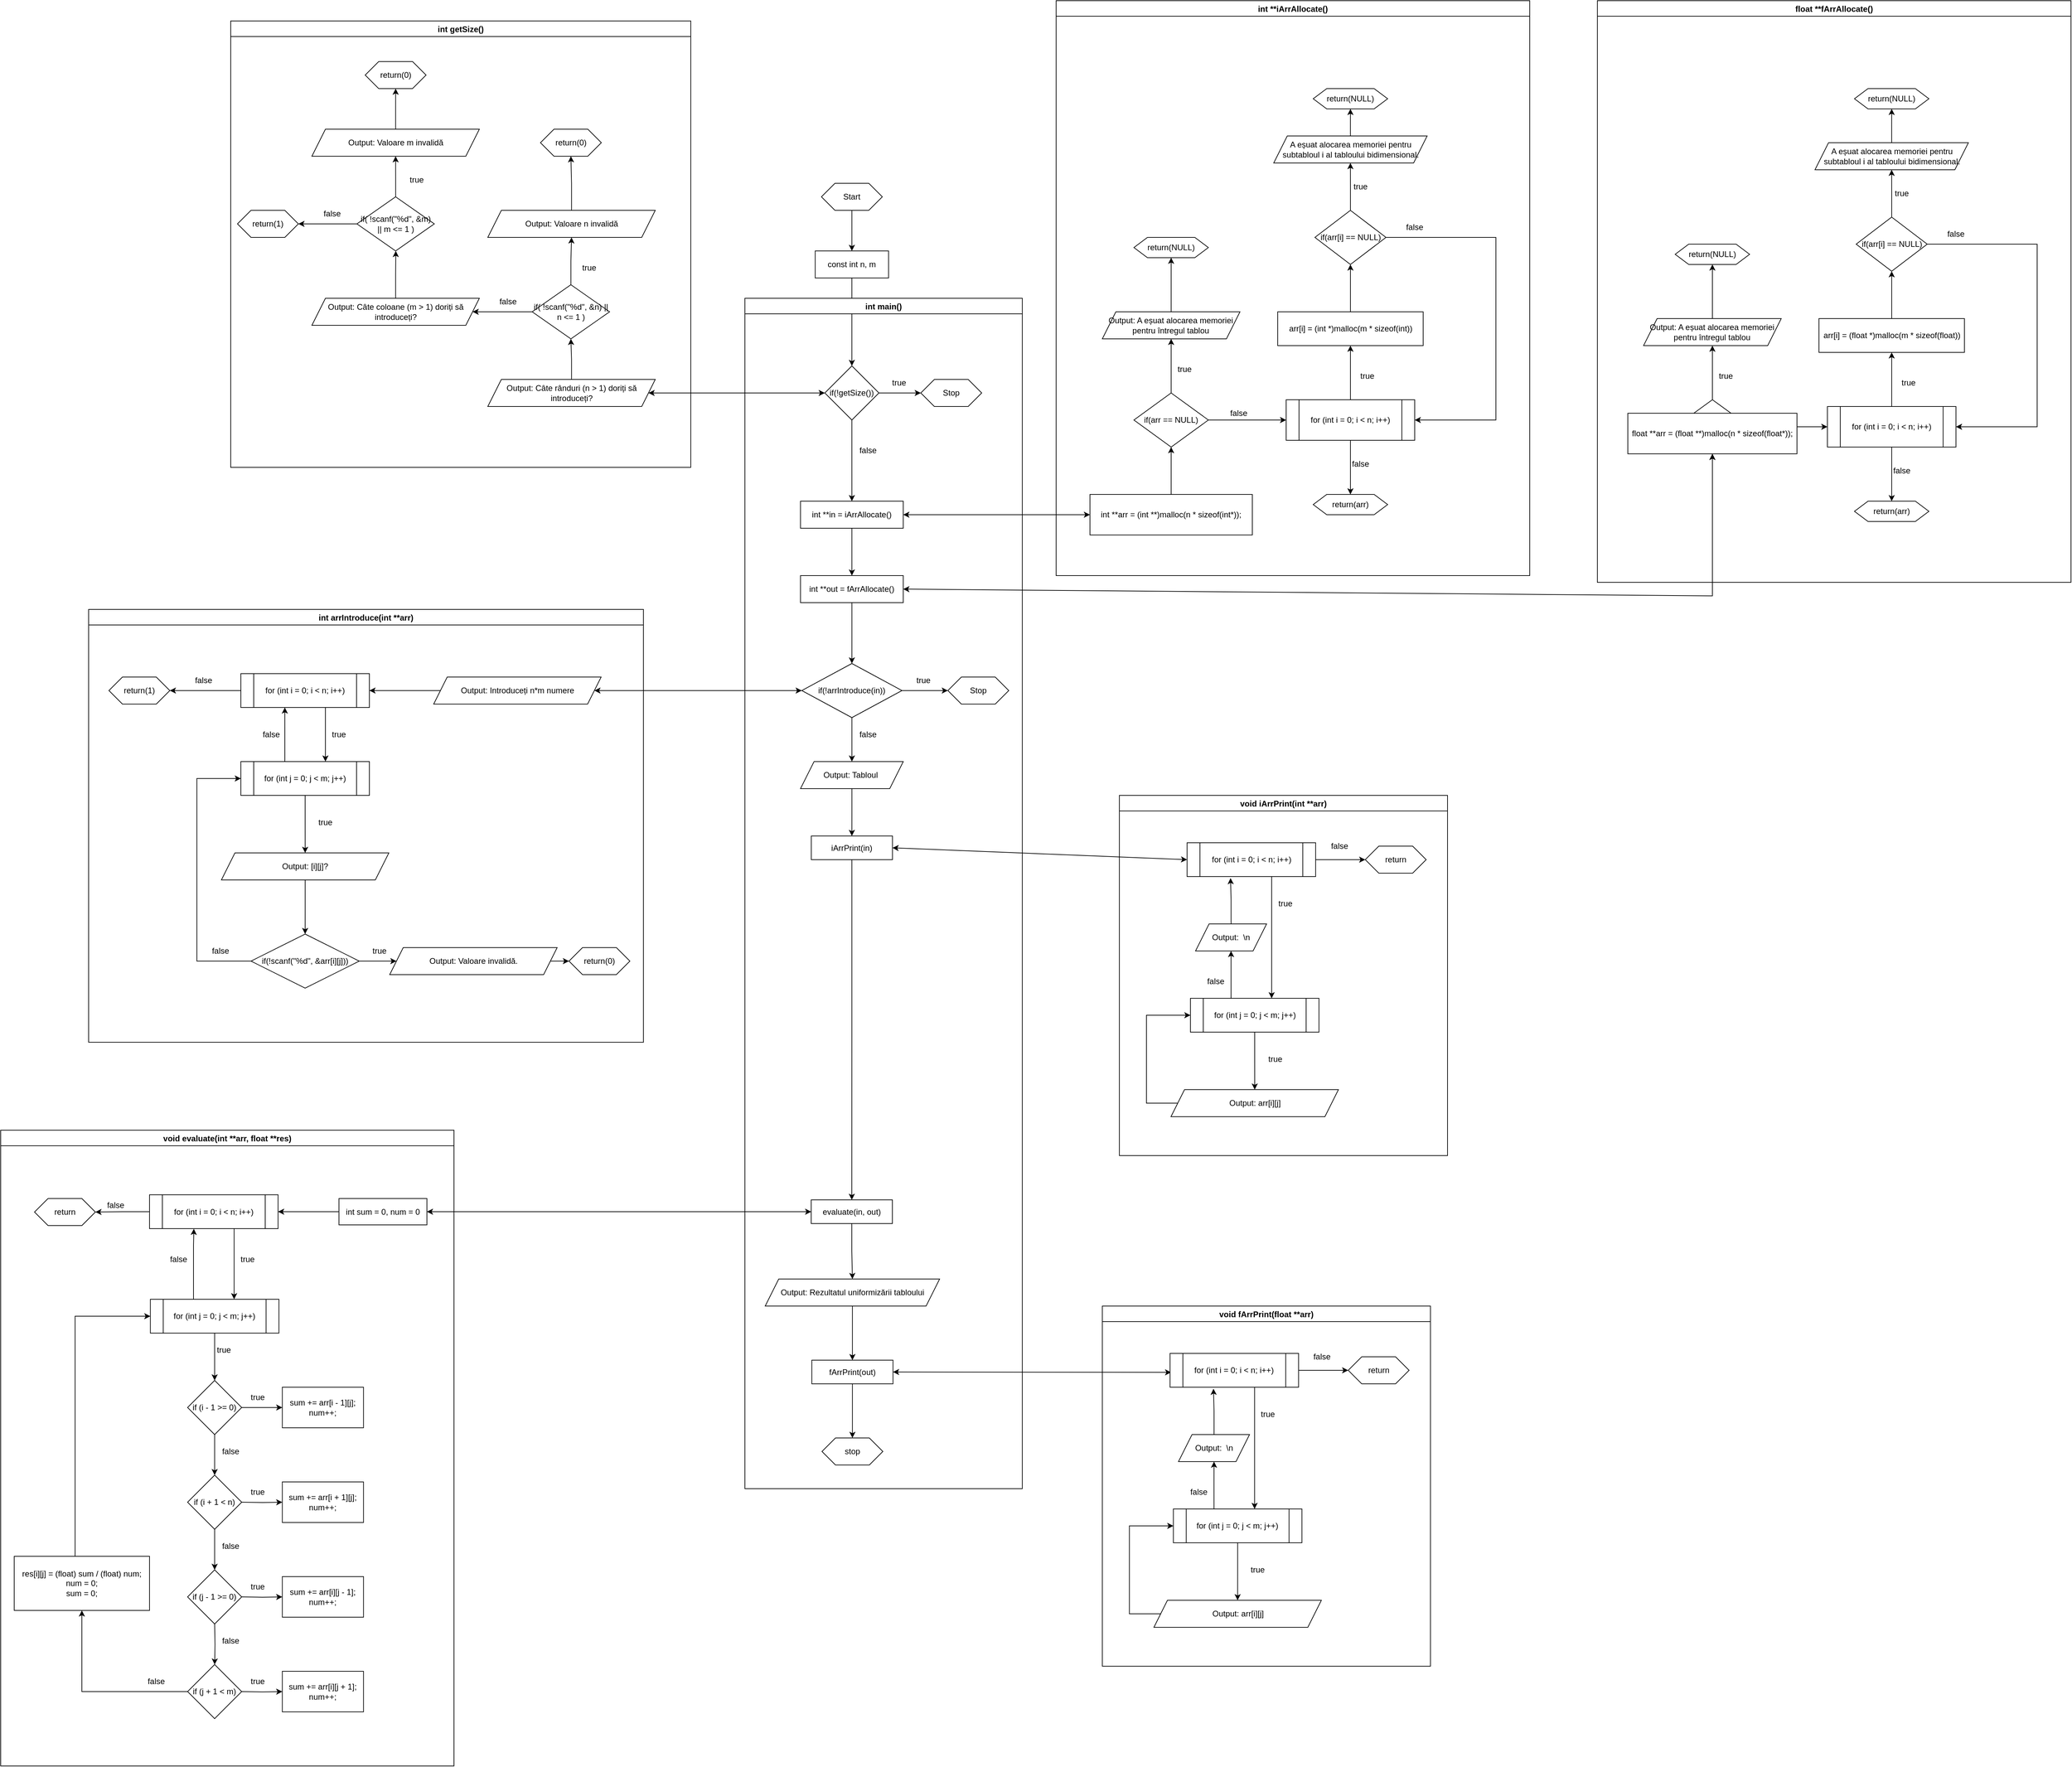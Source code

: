 <mxfile version="15.5.9" type="device"><diagram id="UfA2PHTUKuE4fGk9ZaxY" name="Page-1"><mxGraphModel dx="4576" dy="2696" grid="1" gridSize="10" guides="1" tooltips="1" connect="1" arrows="1" fold="1" page="1" pageScale="1" pageWidth="850" pageHeight="1100" math="0" shadow="0"><root><mxCell id="0"/><mxCell id="1" parent="0"/><mxCell id="URrQHjjd3saD9w-GfW6y-238" style="edgeStyle=orthogonalEdgeStyle;rounded=0;orthogonalLoop=1;jettySize=auto;html=1;entryX=0.5;entryY=0;entryDx=0;entryDy=0;" edge="1" parent="1" source="URrQHjjd3saD9w-GfW6y-162" target="URrQHjjd3saD9w-GfW6y-237"><mxGeometry relative="1" as="geometry"/></mxCell><mxCell id="URrQHjjd3saD9w-GfW6y-162" value="Start" style="shape=hexagon;perimeter=hexagonPerimeter2;whiteSpace=wrap;html=1;fixedSize=1;hachureGap=4;pointerEvents=0;" vertex="1" parent="1"><mxGeometry x="63.12" y="1150" width="90" height="40" as="geometry"/></mxCell><mxCell id="URrQHjjd3saD9w-GfW6y-242" value="" style="edgeStyle=orthogonalEdgeStyle;rounded=0;orthogonalLoop=1;jettySize=auto;html=1;" edge="1" parent="1" source="URrQHjjd3saD9w-GfW6y-237" target="URrQHjjd3saD9w-GfW6y-241"><mxGeometry relative="1" as="geometry"/></mxCell><mxCell id="URrQHjjd3saD9w-GfW6y-237" value="const int n, m" style="rounded=0;whiteSpace=wrap;html=1;" vertex="1" parent="1"><mxGeometry x="53.9" y="1250" width="108.44" height="40" as="geometry"/></mxCell><mxCell id="URrQHjjd3saD9w-GfW6y-244" value="" style="edgeStyle=orthogonalEdgeStyle;rounded=0;orthogonalLoop=1;jettySize=auto;html=1;" edge="1" parent="1" source="URrQHjjd3saD9w-GfW6y-241" target="URrQHjjd3saD9w-GfW6y-243"><mxGeometry relative="1" as="geometry"/></mxCell><mxCell id="URrQHjjd3saD9w-GfW6y-271" value="" style="edgeStyle=orthogonalEdgeStyle;rounded=0;orthogonalLoop=1;jettySize=auto;html=1;" edge="1" parent="1" source="URrQHjjd3saD9w-GfW6y-241"><mxGeometry relative="1" as="geometry"><mxPoint x="108.12" y="1620" as="targetPoint"/></mxGeometry></mxCell><mxCell id="URrQHjjd3saD9w-GfW6y-241" value="if(!getSize())" style="rhombus;whiteSpace=wrap;html=1;rounded=0;" vertex="1" parent="1"><mxGeometry x="68.12" y="1420" width="80" height="80" as="geometry"/></mxCell><mxCell id="URrQHjjd3saD9w-GfW6y-243" value="Stop" style="shape=hexagon;perimeter=hexagonPerimeter2;whiteSpace=wrap;html=1;fixedSize=1;hachureGap=4;pointerEvents=0;" vertex="1" parent="1"><mxGeometry x="210" y="1440" width="90" height="40" as="geometry"/></mxCell><mxCell id="URrQHjjd3saD9w-GfW6y-245" value="true" style="text;html=1;strokeColor=none;fillColor=none;align=center;verticalAlign=middle;whiteSpace=wrap;rounded=0;" vertex="1" parent="1"><mxGeometry x="148.12" y="1430" width="60" height="30" as="geometry"/></mxCell><mxCell id="URrQHjjd3saD9w-GfW6y-246" value="" style="endArrow=classic;startArrow=classic;html=1;rounded=0;entryX=0;entryY=0.5;entryDx=0;entryDy=0;exitX=1;exitY=0.5;exitDx=0;exitDy=0;" edge="1" parent="1" source="URrQHjjd3saD9w-GfW6y-247" target="URrQHjjd3saD9w-GfW6y-241"><mxGeometry width="50" height="50" relative="1" as="geometry"><mxPoint x="-80" y="1460" as="sourcePoint"/><mxPoint x="20" y="1470" as="targetPoint"/></mxGeometry></mxCell><mxCell id="URrQHjjd3saD9w-GfW6y-249" value="" style="edgeStyle=orthogonalEdgeStyle;rounded=0;orthogonalLoop=1;jettySize=auto;html=1;" edge="1" parent="1" source="URrQHjjd3saD9w-GfW6y-247" target="URrQHjjd3saD9w-GfW6y-248"><mxGeometry relative="1" as="geometry"/></mxCell><mxCell id="URrQHjjd3saD9w-GfW6y-247" value="Output:&amp;nbsp;Câte rânduri (n &amp;gt; 1) doriți să introduceți?" style="shape=parallelogram;perimeter=parallelogramPerimeter;whiteSpace=wrap;html=1;fixedSize=1;" vertex="1" parent="1"><mxGeometry x="-430" y="1440" width="247.5" height="40" as="geometry"/></mxCell><mxCell id="URrQHjjd3saD9w-GfW6y-251" value="" style="edgeStyle=orthogonalEdgeStyle;rounded=0;orthogonalLoop=1;jettySize=auto;html=1;" edge="1" parent="1" source="URrQHjjd3saD9w-GfW6y-248" target="URrQHjjd3saD9w-GfW6y-250"><mxGeometry relative="1" as="geometry"/></mxCell><mxCell id="URrQHjjd3saD9w-GfW6y-256" value="" style="edgeStyle=orthogonalEdgeStyle;rounded=0;orthogonalLoop=1;jettySize=auto;html=1;" edge="1" parent="1" source="URrQHjjd3saD9w-GfW6y-248" target="URrQHjjd3saD9w-GfW6y-255"><mxGeometry relative="1" as="geometry"/></mxCell><mxCell id="URrQHjjd3saD9w-GfW6y-248" value="&lt;span style=&quot;font-size: 12px&quot;&gt;if( !scanf(&quot;%d&quot;, &amp;amp;n) || n &amp;lt;= 1 )&lt;/span&gt;" style="rhombus;whiteSpace=wrap;html=1;" vertex="1" parent="1"><mxGeometry x="-364.37" y="1300" width="114.37" height="80" as="geometry"/></mxCell><mxCell id="URrQHjjd3saD9w-GfW6y-253" value="" style="edgeStyle=orthogonalEdgeStyle;rounded=0;orthogonalLoop=1;jettySize=auto;html=1;" edge="1" parent="1" source="URrQHjjd3saD9w-GfW6y-250" target="URrQHjjd3saD9w-GfW6y-252"><mxGeometry relative="1" as="geometry"/></mxCell><mxCell id="URrQHjjd3saD9w-GfW6y-250" value="Output:&amp;nbsp;Valoare n invalidă" style="shape=parallelogram;perimeter=parallelogramPerimeter;whiteSpace=wrap;html=1;fixedSize=1;" vertex="1" parent="1"><mxGeometry x="-430" y="1190" width="247.5" height="40" as="geometry"/></mxCell><mxCell id="URrQHjjd3saD9w-GfW6y-252" value="return(0)" style="shape=hexagon;perimeter=hexagonPerimeter2;whiteSpace=wrap;html=1;fixedSize=1;hachureGap=4;pointerEvents=0;" vertex="1" parent="1"><mxGeometry x="-352.19" y="1070" width="90" height="40" as="geometry"/></mxCell><mxCell id="URrQHjjd3saD9w-GfW6y-254" value="true" style="text;html=1;strokeColor=none;fillColor=none;align=center;verticalAlign=middle;whiteSpace=wrap;rounded=0;" vertex="1" parent="1"><mxGeometry x="-310" y="1260" width="60" height="30" as="geometry"/></mxCell><mxCell id="URrQHjjd3saD9w-GfW6y-259" value="" style="edgeStyle=orthogonalEdgeStyle;rounded=0;orthogonalLoop=1;jettySize=auto;html=1;" edge="1" parent="1" source="URrQHjjd3saD9w-GfW6y-255"><mxGeometry relative="1" as="geometry"><mxPoint x="-566" y="1250" as="targetPoint"/></mxGeometry></mxCell><mxCell id="URrQHjjd3saD9w-GfW6y-255" value="Output:&amp;nbsp;Câte coloane (m &amp;gt; 1) doriți să introduceți?" style="shape=parallelogram;perimeter=parallelogramPerimeter;whiteSpace=wrap;html=1;fixedSize=1;" vertex="1" parent="1"><mxGeometry x="-690" y="1320" width="247.5" height="40" as="geometry"/></mxCell><mxCell id="URrQHjjd3saD9w-GfW6y-257" value="false" style="text;html=1;strokeColor=none;fillColor=none;align=center;verticalAlign=middle;whiteSpace=wrap;rounded=0;" vertex="1" parent="1"><mxGeometry x="-430" y="1310" width="60" height="30" as="geometry"/></mxCell><mxCell id="URrQHjjd3saD9w-GfW6y-261" value="" style="edgeStyle=orthogonalEdgeStyle;rounded=0;orthogonalLoop=1;jettySize=auto;html=1;" edge="1" parent="1" source="URrQHjjd3saD9w-GfW6y-258" target="URrQHjjd3saD9w-GfW6y-260"><mxGeometry relative="1" as="geometry"/></mxCell><mxCell id="URrQHjjd3saD9w-GfW6y-258" value="Output:&amp;nbsp;Valoare m invalidă" style="shape=parallelogram;perimeter=parallelogramPerimeter;whiteSpace=wrap;html=1;fixedSize=1;" vertex="1" parent="1"><mxGeometry x="-690" y="1070" width="247.5" height="40" as="geometry"/></mxCell><mxCell id="URrQHjjd3saD9w-GfW6y-260" value="return(0)" style="shape=hexagon;perimeter=hexagonPerimeter2;whiteSpace=wrap;html=1;fixedSize=1;hachureGap=4;pointerEvents=0;" vertex="1" parent="1"><mxGeometry x="-611.25" y="970" width="90" height="40" as="geometry"/></mxCell><mxCell id="URrQHjjd3saD9w-GfW6y-264" value="" style="edgeStyle=orthogonalEdgeStyle;rounded=0;orthogonalLoop=1;jettySize=auto;html=1;" edge="1" parent="1" source="URrQHjjd3saD9w-GfW6y-263" target="URrQHjjd3saD9w-GfW6y-258"><mxGeometry relative="1" as="geometry"/></mxCell><mxCell id="URrQHjjd3saD9w-GfW6y-267" value="" style="edgeStyle=orthogonalEdgeStyle;rounded=0;orthogonalLoop=1;jettySize=auto;html=1;" edge="1" parent="1" source="URrQHjjd3saD9w-GfW6y-263" target="URrQHjjd3saD9w-GfW6y-266"><mxGeometry relative="1" as="geometry"/></mxCell><mxCell id="URrQHjjd3saD9w-GfW6y-263" value="&lt;span style=&quot;font-size: 12px&quot;&gt;if( !scanf(&quot;%d&quot;, &amp;amp;m) || m &amp;lt;= 1 )&lt;/span&gt;" style="rhombus;whiteSpace=wrap;html=1;" vertex="1" parent="1"><mxGeometry x="-623.43" y="1170" width="114.37" height="80" as="geometry"/></mxCell><mxCell id="URrQHjjd3saD9w-GfW6y-265" value="true" style="text;html=1;strokeColor=none;fillColor=none;align=center;verticalAlign=middle;whiteSpace=wrap;rounded=0;" vertex="1" parent="1"><mxGeometry x="-565" y="1130" width="60" height="30" as="geometry"/></mxCell><mxCell id="URrQHjjd3saD9w-GfW6y-266" value="return(1)" style="shape=hexagon;perimeter=hexagonPerimeter2;whiteSpace=wrap;html=1;fixedSize=1;hachureGap=4;pointerEvents=0;" vertex="1" parent="1"><mxGeometry x="-800" y="1190" width="90" height="40" as="geometry"/></mxCell><mxCell id="URrQHjjd3saD9w-GfW6y-268" value="false" style="text;html=1;strokeColor=none;fillColor=none;align=center;verticalAlign=middle;whiteSpace=wrap;rounded=0;" vertex="1" parent="1"><mxGeometry x="-690" y="1180" width="60" height="30" as="geometry"/></mxCell><mxCell id="URrQHjjd3saD9w-GfW6y-269" value="int getSize()" style="swimlane;" vertex="1" parent="1"><mxGeometry x="-810" y="910" width="680" height="660" as="geometry"/></mxCell><mxCell id="URrQHjjd3saD9w-GfW6y-307" style="edgeStyle=orthogonalEdgeStyle;rounded=0;orthogonalLoop=1;jettySize=auto;html=1;" edge="1" parent="1" source="URrQHjjd3saD9w-GfW6y-272" target="URrQHjjd3saD9w-GfW6y-306"><mxGeometry relative="1" as="geometry"/></mxCell><mxCell id="URrQHjjd3saD9w-GfW6y-272" value="&lt;span style=&quot;font-size: 12px&quot;&gt;int **in = iArrAllocate()&lt;/span&gt;" style="rounded=0;whiteSpace=wrap;html=1;" vertex="1" parent="1"><mxGeometry x="32.18" y="1620" width="151.88" height="40" as="geometry"/></mxCell><mxCell id="URrQHjjd3saD9w-GfW6y-273" value="" style="endArrow=classic;startArrow=classic;html=1;rounded=0;exitX=1;exitY=0.5;exitDx=0;exitDy=0;" edge="1" parent="1" source="URrQHjjd3saD9w-GfW6y-272"><mxGeometry width="50" height="50" relative="1" as="geometry"><mxPoint x="320" y="1660" as="sourcePoint"/><mxPoint x="460" y="1640" as="targetPoint"/></mxGeometry></mxCell><mxCell id="URrQHjjd3saD9w-GfW6y-276" value="" style="edgeStyle=orthogonalEdgeStyle;rounded=0;orthogonalLoop=1;jettySize=auto;html=1;" edge="1" parent="1" source="URrQHjjd3saD9w-GfW6y-274" target="URrQHjjd3saD9w-GfW6y-275"><mxGeometry relative="1" as="geometry"/></mxCell><mxCell id="URrQHjjd3saD9w-GfW6y-274" value="&lt;span style=&quot;font-size: 12px&quot;&gt;int **arr = (int **)malloc(n * sizeof(int*));&lt;/span&gt;" style="rounded=0;whiteSpace=wrap;html=1;" vertex="1" parent="1"><mxGeometry x="460" y="1610" width="240" height="60" as="geometry"/></mxCell><mxCell id="URrQHjjd3saD9w-GfW6y-278" value="" style="edgeStyle=orthogonalEdgeStyle;rounded=0;orthogonalLoop=1;jettySize=auto;html=1;" edge="1" parent="1" source="URrQHjjd3saD9w-GfW6y-275" target="URrQHjjd3saD9w-GfW6y-277"><mxGeometry relative="1" as="geometry"/></mxCell><mxCell id="URrQHjjd3saD9w-GfW6y-284" value="" style="edgeStyle=orthogonalEdgeStyle;rounded=0;orthogonalLoop=1;jettySize=auto;html=1;" edge="1" parent="1" source="URrQHjjd3saD9w-GfW6y-275" target="URrQHjjd3saD9w-GfW6y-283"><mxGeometry relative="1" as="geometry"/></mxCell><mxCell id="URrQHjjd3saD9w-GfW6y-275" value="if(arr == NULL)" style="rhombus;whiteSpace=wrap;html=1;rounded=0;" vertex="1" parent="1"><mxGeometry x="525" y="1460" width="110" height="80" as="geometry"/></mxCell><mxCell id="URrQHjjd3saD9w-GfW6y-281" value="" style="edgeStyle=orthogonalEdgeStyle;rounded=0;orthogonalLoop=1;jettySize=auto;html=1;" edge="1" parent="1" source="URrQHjjd3saD9w-GfW6y-277" target="URrQHjjd3saD9w-GfW6y-280"><mxGeometry relative="1" as="geometry"/></mxCell><mxCell id="URrQHjjd3saD9w-GfW6y-277" value="Output: A eșuat alocarea memoriei pentru întregul tablou" style="shape=parallelogram;perimeter=parallelogramPerimeter;whiteSpace=wrap;html=1;fixedSize=1;" vertex="1" parent="1"><mxGeometry x="478.28" y="1340" width="203.44" height="40" as="geometry"/></mxCell><mxCell id="URrQHjjd3saD9w-GfW6y-280" value="return(NULL)" style="shape=hexagon;perimeter=hexagonPerimeter2;whiteSpace=wrap;html=1;fixedSize=1;" vertex="1" parent="1"><mxGeometry x="525" y="1230" width="110" height="30" as="geometry"/></mxCell><mxCell id="URrQHjjd3saD9w-GfW6y-282" value="true" style="text;html=1;strokeColor=none;fillColor=none;align=center;verticalAlign=middle;whiteSpace=wrap;rounded=0;" vertex="1" parent="1"><mxGeometry x="570" y="1410" width="60" height="30" as="geometry"/></mxCell><mxCell id="URrQHjjd3saD9w-GfW6y-286" value="" style="edgeStyle=orthogonalEdgeStyle;rounded=0;orthogonalLoop=1;jettySize=auto;html=1;" edge="1" parent="1" source="URrQHjjd3saD9w-GfW6y-283" target="URrQHjjd3saD9w-GfW6y-285"><mxGeometry relative="1" as="geometry"/></mxCell><mxCell id="URrQHjjd3saD9w-GfW6y-297" value="" style="edgeStyle=orthogonalEdgeStyle;rounded=0;orthogonalLoop=1;jettySize=auto;html=1;" edge="1" parent="1" source="URrQHjjd3saD9w-GfW6y-283"><mxGeometry relative="1" as="geometry"><mxPoint x="845" y="1610" as="targetPoint"/></mxGeometry></mxCell><mxCell id="URrQHjjd3saD9w-GfW6y-283" value="&lt;span style=&quot;font-size: 12px&quot;&gt;for (int i = 0; i &amp;lt; n; i++)&lt;/span&gt;" style="shape=process;whiteSpace=wrap;html=1;backgroundOutline=1;" vertex="1" parent="1"><mxGeometry x="750" y="1470" width="190" height="60" as="geometry"/></mxCell><mxCell id="URrQHjjd3saD9w-GfW6y-289" value="" style="edgeStyle=orthogonalEdgeStyle;rounded=0;orthogonalLoop=1;jettySize=auto;html=1;" edge="1" parent="1" source="URrQHjjd3saD9w-GfW6y-285" target="URrQHjjd3saD9w-GfW6y-288"><mxGeometry relative="1" as="geometry"/></mxCell><mxCell id="URrQHjjd3saD9w-GfW6y-285" value="&lt;span style=&quot;font-size: 12px&quot;&gt;arr[i] = (int *)malloc(m * sizeof(int))&lt;/span&gt;" style="whiteSpace=wrap;html=1;" vertex="1" parent="1"><mxGeometry x="737.5" y="1340" width="215" height="50" as="geometry"/></mxCell><mxCell id="URrQHjjd3saD9w-GfW6y-287" value="true" style="text;html=1;strokeColor=none;fillColor=none;align=center;verticalAlign=middle;whiteSpace=wrap;rounded=0;" vertex="1" parent="1"><mxGeometry x="840" y="1420" width="60" height="30" as="geometry"/></mxCell><mxCell id="URrQHjjd3saD9w-GfW6y-291" value="" style="edgeStyle=orthogonalEdgeStyle;rounded=0;orthogonalLoop=1;jettySize=auto;html=1;" edge="1" parent="1" source="URrQHjjd3saD9w-GfW6y-288" target="URrQHjjd3saD9w-GfW6y-290"><mxGeometry relative="1" as="geometry"/></mxCell><mxCell id="URrQHjjd3saD9w-GfW6y-294" style="edgeStyle=orthogonalEdgeStyle;rounded=0;orthogonalLoop=1;jettySize=auto;html=1;entryX=1;entryY=0.5;entryDx=0;entryDy=0;" edge="1" parent="1" source="URrQHjjd3saD9w-GfW6y-288" target="URrQHjjd3saD9w-GfW6y-283"><mxGeometry relative="1" as="geometry"><mxPoint x="970" y="1500" as="targetPoint"/><Array as="points"><mxPoint x="1060" y="1230"/><mxPoint x="1060" y="1500"/></Array></mxGeometry></mxCell><mxCell id="URrQHjjd3saD9w-GfW6y-288" value="&lt;span style=&quot;font-size: 12px&quot;&gt;if(arr[i] == NULL)&lt;/span&gt;" style="rhombus;whiteSpace=wrap;html=1;" vertex="1" parent="1"><mxGeometry x="792.5" y="1190" width="105" height="80" as="geometry"/></mxCell><mxCell id="URrQHjjd3saD9w-GfW6y-335" value="" style="edgeStyle=orthogonalEdgeStyle;rounded=0;orthogonalLoop=1;jettySize=auto;html=1;" edge="1" parent="1" source="URrQHjjd3saD9w-GfW6y-290" target="URrQHjjd3saD9w-GfW6y-334"><mxGeometry relative="1" as="geometry"/></mxCell><mxCell id="URrQHjjd3saD9w-GfW6y-290" value="A eșuat alocarea memoriei pentru subtabloul i al tabloului bidimensional." style="shape=parallelogram;perimeter=parallelogramPerimeter;whiteSpace=wrap;html=1;fixedSize=1;" vertex="1" parent="1"><mxGeometry x="731.64" y="1080" width="226.72" height="40" as="geometry"/></mxCell><mxCell id="URrQHjjd3saD9w-GfW6y-292" value="true" style="text;html=1;strokeColor=none;fillColor=none;align=center;verticalAlign=middle;whiteSpace=wrap;rounded=0;" vertex="1" parent="1"><mxGeometry x="830" y="1140" width="60" height="30" as="geometry"/></mxCell><mxCell id="URrQHjjd3saD9w-GfW6y-295" value="false" style="text;html=1;strokeColor=none;fillColor=none;align=center;verticalAlign=middle;whiteSpace=wrap;rounded=0;" vertex="1" parent="1"><mxGeometry x="910" y="1200" width="60" height="30" as="geometry"/></mxCell><mxCell id="URrQHjjd3saD9w-GfW6y-298" value="false" style="text;html=1;strokeColor=none;fillColor=none;align=center;verticalAlign=middle;whiteSpace=wrap;rounded=0;" vertex="1" parent="1"><mxGeometry x="830" y="1550" width="60" height="30" as="geometry"/></mxCell><mxCell id="URrQHjjd3saD9w-GfW6y-299" value="false" style="text;html=1;strokeColor=none;fillColor=none;align=center;verticalAlign=middle;whiteSpace=wrap;rounded=0;" vertex="1" parent="1"><mxGeometry x="650" y="1475" width="60" height="30" as="geometry"/></mxCell><mxCell id="URrQHjjd3saD9w-GfW6y-302" value="return(arr)" style="shape=hexagon;perimeter=hexagonPerimeter2;whiteSpace=wrap;html=1;fixedSize=1;" vertex="1" parent="1"><mxGeometry x="790" y="1610" width="110" height="30" as="geometry"/></mxCell><mxCell id="URrQHjjd3saD9w-GfW6y-303" value="int **iArrAllocate()" style="swimlane;" vertex="1" parent="1"><mxGeometry x="410" y="880" width="700" height="850" as="geometry"/></mxCell><mxCell id="URrQHjjd3saD9w-GfW6y-334" value="return(NULL)" style="shape=hexagon;perimeter=hexagonPerimeter2;whiteSpace=wrap;html=1;fixedSize=1;" vertex="1" parent="URrQHjjd3saD9w-GfW6y-303"><mxGeometry x="380" y="130" width="110" height="30" as="geometry"/></mxCell><mxCell id="URrQHjjd3saD9w-GfW6y-342" value="" style="edgeStyle=orthogonalEdgeStyle;rounded=0;orthogonalLoop=1;jettySize=auto;html=1;entryX=0.5;entryY=0;entryDx=0;entryDy=0;" edge="1" parent="1" source="URrQHjjd3saD9w-GfW6y-306" target="URrQHjjd3saD9w-GfW6y-339"><mxGeometry relative="1" as="geometry"/></mxCell><mxCell id="URrQHjjd3saD9w-GfW6y-306" value="&lt;span style=&quot;font-size: 12px&quot;&gt;int **out = fArrAllocate()&lt;/span&gt;" style="rounded=0;whiteSpace=wrap;html=1;" vertex="1" parent="1"><mxGeometry x="32.18" y="1730" width="151.88" height="40" as="geometry"/></mxCell><mxCell id="URrQHjjd3saD9w-GfW6y-308" value="" style="edgeStyle=orthogonalEdgeStyle;rounded=0;orthogonalLoop=1;jettySize=auto;html=1;" edge="1" parent="1" source="URrQHjjd3saD9w-GfW6y-309" target="URrQHjjd3saD9w-GfW6y-312"><mxGeometry relative="1" as="geometry"/></mxCell><mxCell id="URrQHjjd3saD9w-GfW6y-310" value="" style="edgeStyle=orthogonalEdgeStyle;rounded=0;orthogonalLoop=1;jettySize=auto;html=1;" edge="1" parent="1" source="URrQHjjd3saD9w-GfW6y-312" target="URrQHjjd3saD9w-GfW6y-314"><mxGeometry relative="1" as="geometry"/></mxCell><mxCell id="URrQHjjd3saD9w-GfW6y-311" value="" style="edgeStyle=orthogonalEdgeStyle;rounded=0;orthogonalLoop=1;jettySize=auto;html=1;" edge="1" parent="1" source="URrQHjjd3saD9w-GfW6y-312" target="URrQHjjd3saD9w-GfW6y-319"><mxGeometry relative="1" as="geometry"/></mxCell><mxCell id="URrQHjjd3saD9w-GfW6y-312" value="if(arr == NULL)" style="rhombus;whiteSpace=wrap;html=1;rounded=0;" vertex="1" parent="1"><mxGeometry x="1325" y="1470" width="110" height="80" as="geometry"/></mxCell><mxCell id="URrQHjjd3saD9w-GfW6y-313" value="" style="edgeStyle=orthogonalEdgeStyle;rounded=0;orthogonalLoop=1;jettySize=auto;html=1;" edge="1" parent="1" source="URrQHjjd3saD9w-GfW6y-314" target="URrQHjjd3saD9w-GfW6y-315"><mxGeometry relative="1" as="geometry"/></mxCell><mxCell id="URrQHjjd3saD9w-GfW6y-314" value="Output: A eșuat alocarea memoriei pentru întregul tablou" style="shape=parallelogram;perimeter=parallelogramPerimeter;whiteSpace=wrap;html=1;fixedSize=1;" vertex="1" parent="1"><mxGeometry x="1278.28" y="1350" width="203.44" height="40" as="geometry"/></mxCell><mxCell id="URrQHjjd3saD9w-GfW6y-315" value="return(NULL)" style="shape=hexagon;perimeter=hexagonPerimeter2;whiteSpace=wrap;html=1;fixedSize=1;" vertex="1" parent="1"><mxGeometry x="1325" y="1240" width="110" height="30" as="geometry"/></mxCell><mxCell id="URrQHjjd3saD9w-GfW6y-316" value="true" style="text;html=1;strokeColor=none;fillColor=none;align=center;verticalAlign=middle;whiteSpace=wrap;rounded=0;" vertex="1" parent="1"><mxGeometry x="1370" y="1420" width="60" height="30" as="geometry"/></mxCell><mxCell id="URrQHjjd3saD9w-GfW6y-317" value="" style="edgeStyle=orthogonalEdgeStyle;rounded=0;orthogonalLoop=1;jettySize=auto;html=1;" edge="1" parent="1" source="URrQHjjd3saD9w-GfW6y-319" target="URrQHjjd3saD9w-GfW6y-321"><mxGeometry relative="1" as="geometry"/></mxCell><mxCell id="URrQHjjd3saD9w-GfW6y-318" value="" style="edgeStyle=orthogonalEdgeStyle;rounded=0;orthogonalLoop=1;jettySize=auto;html=1;" edge="1" parent="1" source="URrQHjjd3saD9w-GfW6y-319"><mxGeometry relative="1" as="geometry"><mxPoint x="1645" y="1620" as="targetPoint"/></mxGeometry></mxCell><mxCell id="URrQHjjd3saD9w-GfW6y-319" value="&lt;span style=&quot;font-size: 12px&quot;&gt;for (int i = 0; i &amp;lt; n; i++)&lt;/span&gt;" style="shape=process;whiteSpace=wrap;html=1;backgroundOutline=1;" vertex="1" parent="1"><mxGeometry x="1550" y="1480" width="190" height="60" as="geometry"/></mxCell><mxCell id="URrQHjjd3saD9w-GfW6y-320" value="" style="edgeStyle=orthogonalEdgeStyle;rounded=0;orthogonalLoop=1;jettySize=auto;html=1;" edge="1" parent="1" source="URrQHjjd3saD9w-GfW6y-321" target="URrQHjjd3saD9w-GfW6y-325"><mxGeometry relative="1" as="geometry"/></mxCell><mxCell id="URrQHjjd3saD9w-GfW6y-321" value="&lt;span style=&quot;font-size: 12px&quot;&gt;arr[i] = (float *)malloc(m * sizeof(float))&lt;/span&gt;" style="whiteSpace=wrap;html=1;" vertex="1" parent="1"><mxGeometry x="1537.5" y="1350" width="215" height="50" as="geometry"/></mxCell><mxCell id="URrQHjjd3saD9w-GfW6y-322" value="true" style="text;html=1;strokeColor=none;fillColor=none;align=center;verticalAlign=middle;whiteSpace=wrap;rounded=0;" vertex="1" parent="1"><mxGeometry x="1640" y="1430" width="60" height="30" as="geometry"/></mxCell><mxCell id="URrQHjjd3saD9w-GfW6y-323" value="" style="edgeStyle=orthogonalEdgeStyle;rounded=0;orthogonalLoop=1;jettySize=auto;html=1;" edge="1" parent="1" source="URrQHjjd3saD9w-GfW6y-325" target="URrQHjjd3saD9w-GfW6y-326"><mxGeometry relative="1" as="geometry"/></mxCell><mxCell id="URrQHjjd3saD9w-GfW6y-324" style="edgeStyle=orthogonalEdgeStyle;rounded=0;orthogonalLoop=1;jettySize=auto;html=1;entryX=1;entryY=0.5;entryDx=0;entryDy=0;" edge="1" parent="1" source="URrQHjjd3saD9w-GfW6y-325" target="URrQHjjd3saD9w-GfW6y-319"><mxGeometry relative="1" as="geometry"><mxPoint x="1770" y="1510" as="targetPoint"/><Array as="points"><mxPoint x="1860" y="1240"/><mxPoint x="1860" y="1510"/></Array></mxGeometry></mxCell><mxCell id="URrQHjjd3saD9w-GfW6y-325" value="&lt;span style=&quot;font-size: 12px&quot;&gt;if(arr[i] == NULL)&lt;/span&gt;" style="rhombus;whiteSpace=wrap;html=1;" vertex="1" parent="1"><mxGeometry x="1592.5" y="1200" width="105" height="80" as="geometry"/></mxCell><mxCell id="URrQHjjd3saD9w-GfW6y-337" value="" style="edgeStyle=orthogonalEdgeStyle;rounded=0;orthogonalLoop=1;jettySize=auto;html=1;" edge="1" parent="1" source="URrQHjjd3saD9w-GfW6y-326" target="URrQHjjd3saD9w-GfW6y-336"><mxGeometry relative="1" as="geometry"/></mxCell><mxCell id="URrQHjjd3saD9w-GfW6y-326" value="A eșuat alocarea memoriei pentru subtabloul i al tabloului bidimensional." style="shape=parallelogram;perimeter=parallelogramPerimeter;whiteSpace=wrap;html=1;fixedSize=1;" vertex="1" parent="1"><mxGeometry x="1531.64" y="1090" width="226.72" height="40" as="geometry"/></mxCell><mxCell id="URrQHjjd3saD9w-GfW6y-327" value="true" style="text;html=1;strokeColor=none;fillColor=none;align=center;verticalAlign=middle;whiteSpace=wrap;rounded=0;" vertex="1" parent="1"><mxGeometry x="1630" y="1150" width="60" height="30" as="geometry"/></mxCell><mxCell id="URrQHjjd3saD9w-GfW6y-328" value="false" style="text;html=1;strokeColor=none;fillColor=none;align=center;verticalAlign=middle;whiteSpace=wrap;rounded=0;" vertex="1" parent="1"><mxGeometry x="1710" y="1210" width="60" height="30" as="geometry"/></mxCell><mxCell id="URrQHjjd3saD9w-GfW6y-329" value="false" style="text;html=1;strokeColor=none;fillColor=none;align=center;verticalAlign=middle;whiteSpace=wrap;rounded=0;" vertex="1" parent="1"><mxGeometry x="1630" y="1560" width="60" height="30" as="geometry"/></mxCell><mxCell id="URrQHjjd3saD9w-GfW6y-330" value="false" style="text;html=1;strokeColor=none;fillColor=none;align=center;verticalAlign=middle;whiteSpace=wrap;rounded=0;" vertex="1" parent="1"><mxGeometry x="1450" y="1485" width="60" height="30" as="geometry"/></mxCell><mxCell id="URrQHjjd3saD9w-GfW6y-331" value="return(arr)" style="shape=hexagon;perimeter=hexagonPerimeter2;whiteSpace=wrap;html=1;fixedSize=1;" vertex="1" parent="1"><mxGeometry x="1590" y="1620" width="110" height="30" as="geometry"/></mxCell><mxCell id="URrQHjjd3saD9w-GfW6y-332" value="float **fArrAllocate()" style="swimlane;" vertex="1" parent="1"><mxGeometry x="1210" y="880" width="700" height="860" as="geometry"/></mxCell><mxCell id="URrQHjjd3saD9w-GfW6y-309" value="&lt;span style=&quot;font-size: 12px&quot;&gt;float **arr = (float **)malloc(n * sizeof(float*));&lt;/span&gt;" style="rounded=0;whiteSpace=wrap;html=1;" vertex="1" parent="URrQHjjd3saD9w-GfW6y-332"><mxGeometry x="45" y="610" width="250" height="60" as="geometry"/></mxCell><mxCell id="URrQHjjd3saD9w-GfW6y-336" value="return(NULL)" style="shape=hexagon;perimeter=hexagonPerimeter2;whiteSpace=wrap;html=1;fixedSize=1;" vertex="1" parent="URrQHjjd3saD9w-GfW6y-332"><mxGeometry x="380" y="130" width="110" height="30" as="geometry"/></mxCell><mxCell id="URrQHjjd3saD9w-GfW6y-333" value="" style="endArrow=classic;startArrow=classic;html=1;rounded=0;exitX=1;exitY=0.5;exitDx=0;exitDy=0;entryX=0.5;entryY=1;entryDx=0;entryDy=0;" edge="1" parent="1" source="URrQHjjd3saD9w-GfW6y-306" target="URrQHjjd3saD9w-GfW6y-309"><mxGeometry width="50" height="50" relative="1" as="geometry"><mxPoint x="200" y="1830" as="sourcePoint"/><mxPoint x="1320" y="1760" as="targetPoint"/><Array as="points"><mxPoint x="1380" y="1760"/></Array></mxGeometry></mxCell><mxCell id="URrQHjjd3saD9w-GfW6y-338" value="" style="edgeStyle=orthogonalEdgeStyle;rounded=0;orthogonalLoop=1;jettySize=auto;html=1;" edge="1" parent="1" source="URrQHjjd3saD9w-GfW6y-339" target="URrQHjjd3saD9w-GfW6y-340"><mxGeometry relative="1" as="geometry"/></mxCell><mxCell id="URrQHjjd3saD9w-GfW6y-372" value="" style="edgeStyle=orthogonalEdgeStyle;rounded=0;orthogonalLoop=1;jettySize=auto;html=1;" edge="1" parent="1" source="URrQHjjd3saD9w-GfW6y-339" target="URrQHjjd3saD9w-GfW6y-371"><mxGeometry relative="1" as="geometry"/></mxCell><mxCell id="URrQHjjd3saD9w-GfW6y-339" value="if(!arrIntroduce(in))" style="rhombus;whiteSpace=wrap;html=1;rounded=0;" vertex="1" parent="1"><mxGeometry x="34.06" y="1860" width="148.12" height="80" as="geometry"/></mxCell><mxCell id="URrQHjjd3saD9w-GfW6y-340" value="Stop" style="shape=hexagon;perimeter=hexagonPerimeter2;whiteSpace=wrap;html=1;fixedSize=1;hachureGap=4;pointerEvents=0;" vertex="1" parent="1"><mxGeometry x="250" y="1880" width="90" height="40" as="geometry"/></mxCell><mxCell id="URrQHjjd3saD9w-GfW6y-341" value="true" style="text;html=1;strokeColor=none;fillColor=none;align=center;verticalAlign=middle;whiteSpace=wrap;rounded=0;" vertex="1" parent="1"><mxGeometry x="184.06" y="1870" width="60" height="30" as="geometry"/></mxCell><mxCell id="URrQHjjd3saD9w-GfW6y-343" value="" style="endArrow=classic;startArrow=classic;html=1;rounded=0;entryX=0;entryY=0.5;entryDx=0;entryDy=0;exitX=1;exitY=0.5;exitDx=0;exitDy=0;" edge="1" parent="1" source="URrQHjjd3saD9w-GfW6y-344" target="URrQHjjd3saD9w-GfW6y-339"><mxGeometry width="50" height="50" relative="1" as="geometry"><mxPoint x="-200" y="1900" as="sourcePoint"/><mxPoint x="-140" y="1870" as="targetPoint"/></mxGeometry></mxCell><mxCell id="URrQHjjd3saD9w-GfW6y-346" value="" style="edgeStyle=orthogonalEdgeStyle;rounded=0;orthogonalLoop=1;jettySize=auto;html=1;" edge="1" parent="1" source="URrQHjjd3saD9w-GfW6y-344" target="URrQHjjd3saD9w-GfW6y-345"><mxGeometry relative="1" as="geometry"/></mxCell><mxCell id="URrQHjjd3saD9w-GfW6y-344" value="Output: Introduceți n*m numere" style="shape=parallelogram;perimeter=parallelogramPerimeter;whiteSpace=wrap;html=1;fixedSize=1;" vertex="1" parent="1"><mxGeometry x="-510" y="1880" width="247.5" height="40" as="geometry"/></mxCell><mxCell id="URrQHjjd3saD9w-GfW6y-348" value="" style="edgeStyle=orthogonalEdgeStyle;rounded=0;orthogonalLoop=1;jettySize=auto;html=1;" edge="1" parent="1" source="URrQHjjd3saD9w-GfW6y-345" target="URrQHjjd3saD9w-GfW6y-347"><mxGeometry relative="1" as="geometry"><Array as="points"><mxPoint x="-670" y="1960"/><mxPoint x="-670" y="1960"/></Array></mxGeometry></mxCell><mxCell id="URrQHjjd3saD9w-GfW6y-368" value="" style="edgeStyle=orthogonalEdgeStyle;rounded=0;orthogonalLoop=1;jettySize=auto;html=1;" edge="1" parent="1" source="URrQHjjd3saD9w-GfW6y-345" target="URrQHjjd3saD9w-GfW6y-367"><mxGeometry relative="1" as="geometry"/></mxCell><mxCell id="URrQHjjd3saD9w-GfW6y-345" value="&lt;span style=&quot;font-size: 12px&quot;&gt;for (int i = 0; i &amp;lt; n; i++)&lt;/span&gt;" style="shape=process;whiteSpace=wrap;html=1;backgroundOutline=1;" vertex="1" parent="1"><mxGeometry x="-795" y="1875" width="190" height="50" as="geometry"/></mxCell><mxCell id="URrQHjjd3saD9w-GfW6y-352" value="" style="edgeStyle=orthogonalEdgeStyle;rounded=0;orthogonalLoop=1;jettySize=auto;html=1;" edge="1" parent="1" source="URrQHjjd3saD9w-GfW6y-347" target="URrQHjjd3saD9w-GfW6y-351"><mxGeometry relative="1" as="geometry"/></mxCell><mxCell id="URrQHjjd3saD9w-GfW6y-365" style="edgeStyle=orthogonalEdgeStyle;rounded=0;orthogonalLoop=1;jettySize=auto;html=1;entryX=0.342;entryY=1;entryDx=0;entryDy=0;entryPerimeter=0;" edge="1" parent="1" source="URrQHjjd3saD9w-GfW6y-347" target="URrQHjjd3saD9w-GfW6y-345"><mxGeometry relative="1" as="geometry"><Array as="points"><mxPoint x="-730" y="1990"/><mxPoint x="-730" y="1990"/></Array></mxGeometry></mxCell><mxCell id="URrQHjjd3saD9w-GfW6y-347" value="&lt;span style=&quot;font-size: 12px&quot;&gt;for (int j = 0; j &amp;lt; m; j++)&lt;/span&gt;" style="shape=process;whiteSpace=wrap;html=1;backgroundOutline=1;" vertex="1" parent="1"><mxGeometry x="-795" y="2005" width="190" height="50" as="geometry"/></mxCell><mxCell id="URrQHjjd3saD9w-GfW6y-349" value="true" style="text;html=1;strokeColor=none;fillColor=none;align=center;verticalAlign=middle;whiteSpace=wrap;rounded=0;" vertex="1" parent="1"><mxGeometry x="-680" y="1950" width="60" height="30" as="geometry"/></mxCell><mxCell id="URrQHjjd3saD9w-GfW6y-350" value="true" style="text;html=1;strokeColor=none;fillColor=none;align=center;verticalAlign=middle;whiteSpace=wrap;rounded=0;" vertex="1" parent="1"><mxGeometry x="-700" y="2080" width="60" height="30" as="geometry"/></mxCell><mxCell id="URrQHjjd3saD9w-GfW6y-358" value="" style="edgeStyle=orthogonalEdgeStyle;rounded=0;orthogonalLoop=1;jettySize=auto;html=1;entryX=0.5;entryY=0;entryDx=0;entryDy=0;" edge="1" parent="1" source="URrQHjjd3saD9w-GfW6y-351" target="URrQHjjd3saD9w-GfW6y-354"><mxGeometry relative="1" as="geometry"/></mxCell><mxCell id="URrQHjjd3saD9w-GfW6y-351" value="Output: [i][j]?" style="shape=parallelogram;perimeter=parallelogramPerimeter;whiteSpace=wrap;html=1;fixedSize=1;" vertex="1" parent="1"><mxGeometry x="-823.75" y="2140" width="247.5" height="40" as="geometry"/></mxCell><mxCell id="URrQHjjd3saD9w-GfW6y-353" value="" style="edgeStyle=orthogonalEdgeStyle;rounded=0;orthogonalLoop=1;jettySize=auto;html=1;entryX=0;entryY=0.5;entryDx=0;entryDy=0;" edge="1" parent="1" source="URrQHjjd3saD9w-GfW6y-354" target="URrQHjjd3saD9w-GfW6y-359"><mxGeometry relative="1" as="geometry"><mxPoint x="-558.12" y="2300" as="targetPoint"/></mxGeometry></mxCell><mxCell id="URrQHjjd3saD9w-GfW6y-363" style="edgeStyle=orthogonalEdgeStyle;rounded=0;orthogonalLoop=1;jettySize=auto;html=1;entryX=0;entryY=0.5;entryDx=0;entryDy=0;" edge="1" parent="1" source="URrQHjjd3saD9w-GfW6y-354" target="URrQHjjd3saD9w-GfW6y-347"><mxGeometry relative="1" as="geometry"><mxPoint x="-800" y="2050" as="targetPoint"/><Array as="points"><mxPoint x="-860" y="2300"/><mxPoint x="-860" y="2030"/></Array></mxGeometry></mxCell><mxCell id="URrQHjjd3saD9w-GfW6y-354" value="if(!scanf(&quot;%d&quot;, &amp;amp;arr[i][j]))" style="rhombus;whiteSpace=wrap;html=1;rounded=0;" vertex="1" parent="1"><mxGeometry x="-780" y="2260" width="160" height="80" as="geometry"/></mxCell><mxCell id="URrQHjjd3saD9w-GfW6y-356" value="true" style="text;html=1;strokeColor=none;fillColor=none;align=center;verticalAlign=middle;whiteSpace=wrap;rounded=0;" vertex="1" parent="1"><mxGeometry x="-620" y="2270" width="60" height="30" as="geometry"/></mxCell><mxCell id="URrQHjjd3saD9w-GfW6y-357" value="false" style="text;html=1;strokeColor=none;fillColor=none;align=center;verticalAlign=middle;whiteSpace=wrap;rounded=0;" vertex="1" parent="1"><mxGeometry x="102.34" y="1530" width="60" height="30" as="geometry"/></mxCell><mxCell id="URrQHjjd3saD9w-GfW6y-361" value="" style="edgeStyle=orthogonalEdgeStyle;rounded=0;orthogonalLoop=1;jettySize=auto;html=1;" edge="1" parent="1" source="URrQHjjd3saD9w-GfW6y-359" target="URrQHjjd3saD9w-GfW6y-360"><mxGeometry relative="1" as="geometry"/></mxCell><mxCell id="URrQHjjd3saD9w-GfW6y-359" value="Output:&amp;nbsp;Valoare invalidă." style="shape=parallelogram;perimeter=parallelogramPerimeter;whiteSpace=wrap;html=1;fixedSize=1;" vertex="1" parent="1"><mxGeometry x="-575" y="2280" width="247.5" height="40" as="geometry"/></mxCell><mxCell id="URrQHjjd3saD9w-GfW6y-360" value="return(0)" style="shape=hexagon;perimeter=hexagonPerimeter2;whiteSpace=wrap;html=1;fixedSize=1;hachureGap=4;pointerEvents=0;" vertex="1" parent="1"><mxGeometry x="-310" y="2280" width="90" height="40" as="geometry"/></mxCell><mxCell id="URrQHjjd3saD9w-GfW6y-364" value="false" style="text;html=1;strokeColor=none;fillColor=none;align=center;verticalAlign=middle;whiteSpace=wrap;rounded=0;" vertex="1" parent="1"><mxGeometry x="-855" y="2270" width="60" height="30" as="geometry"/></mxCell><mxCell id="URrQHjjd3saD9w-GfW6y-366" value="false" style="text;html=1;strokeColor=none;fillColor=none;align=center;verticalAlign=middle;whiteSpace=wrap;rounded=0;" vertex="1" parent="1"><mxGeometry x="-780" y="1950" width="60" height="30" as="geometry"/></mxCell><mxCell id="URrQHjjd3saD9w-GfW6y-367" value="return(1)" style="shape=hexagon;perimeter=hexagonPerimeter2;whiteSpace=wrap;html=1;fixedSize=1;hachureGap=4;pointerEvents=0;size=20;" vertex="1" parent="1"><mxGeometry x="-990" y="1880" width="90" height="40" as="geometry"/></mxCell><mxCell id="URrQHjjd3saD9w-GfW6y-369" value="false" style="text;html=1;strokeColor=none;fillColor=none;align=center;verticalAlign=middle;whiteSpace=wrap;rounded=0;" vertex="1" parent="1"><mxGeometry x="-880" y="1870" width="60" height="30" as="geometry"/></mxCell><mxCell id="URrQHjjd3saD9w-GfW6y-370" value="int arrIntroduce(int **arr)" style="swimlane;" vertex="1" parent="1"><mxGeometry x="-1020" y="1780" width="820" height="640" as="geometry"/></mxCell><mxCell id="URrQHjjd3saD9w-GfW6y-374" value="" style="edgeStyle=orthogonalEdgeStyle;rounded=0;orthogonalLoop=1;jettySize=auto;html=1;" edge="1" parent="1" source="URrQHjjd3saD9w-GfW6y-371" target="URrQHjjd3saD9w-GfW6y-373"><mxGeometry relative="1" as="geometry"/></mxCell><mxCell id="URrQHjjd3saD9w-GfW6y-371" value="Output: Tabloul&amp;nbsp;" style="shape=parallelogram;perimeter=parallelogramPerimeter;whiteSpace=wrap;html=1;fixedSize=1;" vertex="1" parent="1"><mxGeometry x="32.19" y="2005" width="151.87" height="40" as="geometry"/></mxCell><mxCell id="URrQHjjd3saD9w-GfW6y-434" style="edgeStyle=orthogonalEdgeStyle;rounded=0;orthogonalLoop=1;jettySize=auto;html=1;" edge="1" parent="1" source="URrQHjjd3saD9w-GfW6y-373" target="URrQHjjd3saD9w-GfW6y-433"><mxGeometry relative="1" as="geometry"/></mxCell><mxCell id="URrQHjjd3saD9w-GfW6y-373" value="&lt;span style=&quot;font-size: 12px&quot;&gt;iArrPrint(in)&lt;/span&gt;" style="whiteSpace=wrap;html=1;" vertex="1" parent="1"><mxGeometry x="48.13" y="2115" width="120" height="35" as="geometry"/></mxCell><mxCell id="URrQHjjd3saD9w-GfW6y-375" value="" style="endArrow=classic;startArrow=classic;html=1;rounded=0;exitX=1;exitY=0.5;exitDx=0;exitDy=0;entryX=0;entryY=0.5;entryDx=0;entryDy=0;" edge="1" parent="1" source="URrQHjjd3saD9w-GfW6y-373" target="URrQHjjd3saD9w-GfW6y-394"><mxGeometry width="50" height="50" relative="1" as="geometry"><mxPoint x="370" y="2110" as="sourcePoint"/><mxPoint x="420" y="2133" as="targetPoint"/></mxGeometry></mxCell><mxCell id="URrQHjjd3saD9w-GfW6y-392" value="" style="edgeStyle=orthogonalEdgeStyle;rounded=0;orthogonalLoop=1;jettySize=auto;html=1;" edge="1" parent="1" source="URrQHjjd3saD9w-GfW6y-394" target="URrQHjjd3saD9w-GfW6y-397"><mxGeometry relative="1" as="geometry"><Array as="points"><mxPoint x="728.57" y="2210"/><mxPoint x="728.57" y="2210"/></Array></mxGeometry></mxCell><mxCell id="URrQHjjd3saD9w-GfW6y-413" value="" style="edgeStyle=orthogonalEdgeStyle;rounded=0;orthogonalLoop=1;jettySize=auto;html=1;" edge="1" parent="1" source="URrQHjjd3saD9w-GfW6y-394" target="URrQHjjd3saD9w-GfW6y-412"><mxGeometry relative="1" as="geometry"/></mxCell><mxCell id="URrQHjjd3saD9w-GfW6y-394" value="&lt;span style=&quot;font-size: 12px&quot;&gt;for (int i = 0; i &amp;lt; n; i++)&lt;/span&gt;" style="shape=process;whiteSpace=wrap;html=1;backgroundOutline=1;" vertex="1" parent="1"><mxGeometry x="603.57" y="2125" width="190" height="50" as="geometry"/></mxCell><mxCell id="URrQHjjd3saD9w-GfW6y-395" value="" style="edgeStyle=orthogonalEdgeStyle;rounded=0;orthogonalLoop=1;jettySize=auto;html=1;" edge="1" parent="1" source="URrQHjjd3saD9w-GfW6y-397" target="URrQHjjd3saD9w-GfW6y-401"><mxGeometry relative="1" as="geometry"/></mxCell><mxCell id="URrQHjjd3saD9w-GfW6y-396" style="edgeStyle=orthogonalEdgeStyle;rounded=0;orthogonalLoop=1;jettySize=auto;html=1;entryX=0.5;entryY=1;entryDx=0;entryDy=0;exitX=0.316;exitY=0;exitDx=0;exitDy=0;exitPerimeter=0;" edge="1" parent="1" source="URrQHjjd3saD9w-GfW6y-397" target="URrQHjjd3saD9w-GfW6y-415"><mxGeometry relative="1" as="geometry"><Array as="points"/><mxPoint x="668.57" y="2355" as="targetPoint"/></mxGeometry></mxCell><mxCell id="URrQHjjd3saD9w-GfW6y-397" value="&lt;span style=&quot;font-size: 12px&quot;&gt;for (int j = 0; j &amp;lt; m; j++)&lt;/span&gt;" style="shape=process;whiteSpace=wrap;html=1;backgroundOutline=1;" vertex="1" parent="1"><mxGeometry x="608.51" y="2355" width="190" height="50" as="geometry"/></mxCell><mxCell id="URrQHjjd3saD9w-GfW6y-398" value="true" style="text;html=1;strokeColor=none;fillColor=none;align=center;verticalAlign=middle;whiteSpace=wrap;rounded=0;" vertex="1" parent="1"><mxGeometry x="718.57" y="2200" width="60" height="30" as="geometry"/></mxCell><mxCell id="URrQHjjd3saD9w-GfW6y-399" value="true" style="text;html=1;strokeColor=none;fillColor=none;align=center;verticalAlign=middle;whiteSpace=wrap;rounded=0;" vertex="1" parent="1"><mxGeometry x="703.51" y="2430" width="60" height="30" as="geometry"/></mxCell><mxCell id="URrQHjjd3saD9w-GfW6y-401" value="Output: arr[i][j]" style="shape=parallelogram;perimeter=parallelogramPerimeter;whiteSpace=wrap;html=1;fixedSize=1;" vertex="1" parent="1"><mxGeometry x="579.76" y="2490" width="247.5" height="40" as="geometry"/></mxCell><mxCell id="URrQHjjd3saD9w-GfW6y-403" style="edgeStyle=orthogonalEdgeStyle;rounded=0;orthogonalLoop=1;jettySize=auto;html=1;entryX=0;entryY=0.5;entryDx=0;entryDy=0;exitX=0;exitY=0.5;exitDx=0;exitDy=0;" edge="1" parent="1" source="URrQHjjd3saD9w-GfW6y-401" target="URrQHjjd3saD9w-GfW6y-397"><mxGeometry relative="1" as="geometry"><mxPoint x="603.51" y="2400" as="targetPoint"/><Array as="points"><mxPoint x="543.51" y="2510"/><mxPoint x="543.51" y="2380"/></Array><mxPoint x="573.51" y="2505" as="sourcePoint"/></mxGeometry></mxCell><mxCell id="URrQHjjd3saD9w-GfW6y-407" value="false" style="text;html=1;strokeColor=none;fillColor=none;align=center;verticalAlign=middle;whiteSpace=wrap;rounded=0;" vertex="1" parent="1"><mxGeometry x="616.07" y="2315" width="60" height="30" as="geometry"/></mxCell><mxCell id="URrQHjjd3saD9w-GfW6y-409" value="false" style="text;html=1;strokeColor=none;fillColor=none;align=center;verticalAlign=middle;whiteSpace=wrap;rounded=0;" vertex="1" parent="1"><mxGeometry x="798.57" y="2115" width="60" height="30" as="geometry"/></mxCell><mxCell id="URrQHjjd3saD9w-GfW6y-412" value="return" style="shape=hexagon;perimeter=hexagonPerimeter2;whiteSpace=wrap;html=1;fixedSize=1;hachureGap=4;pointerEvents=0;" vertex="1" parent="1"><mxGeometry x="866.93" y="2130" width="90" height="40" as="geometry"/></mxCell><mxCell id="URrQHjjd3saD9w-GfW6y-416" style="edgeStyle=orthogonalEdgeStyle;rounded=0;orthogonalLoop=1;jettySize=auto;html=1;entryX=0.338;entryY=1.045;entryDx=0;entryDy=0;entryPerimeter=0;" edge="1" parent="1" source="URrQHjjd3saD9w-GfW6y-415" target="URrQHjjd3saD9w-GfW6y-394"><mxGeometry relative="1" as="geometry"/></mxCell><mxCell id="URrQHjjd3saD9w-GfW6y-415" value="Output:&amp;nbsp; \n" style="shape=parallelogram;perimeter=parallelogramPerimeter;whiteSpace=wrap;html=1;fixedSize=1;" vertex="1" parent="1"><mxGeometry x="616.07" y="2245" width="105" height="40" as="geometry"/></mxCell><mxCell id="URrQHjjd3saD9w-GfW6y-432" value="void iArrPrint(int **arr)" style="swimlane;" vertex="1" parent="1"><mxGeometry x="503.5" y="2055" width="485" height="532.5" as="geometry"/></mxCell><mxCell id="URrQHjjd3saD9w-GfW6y-492" value="" style="edgeStyle=orthogonalEdgeStyle;rounded=0;orthogonalLoop=1;jettySize=auto;html=1;entryX=0.5;entryY=0;entryDx=0;entryDy=0;" edge="1" parent="1" source="URrQHjjd3saD9w-GfW6y-433" target="URrQHjjd3saD9w-GfW6y-493"><mxGeometry relative="1" as="geometry"><mxPoint x="108" y="2768" as="targetPoint"/></mxGeometry></mxCell><mxCell id="URrQHjjd3saD9w-GfW6y-433" value="&lt;span style=&quot;font-size: 12px&quot;&gt;evaluate(in, out)&lt;/span&gt;" style="whiteSpace=wrap;html=1;" vertex="1" parent="1"><mxGeometry x="48" y="2653" width="120" height="35" as="geometry"/></mxCell><mxCell id="URrQHjjd3saD9w-GfW6y-435" value="false" style="text;html=1;strokeColor=none;fillColor=none;align=center;verticalAlign=middle;whiteSpace=wrap;rounded=0;" vertex="1" parent="1"><mxGeometry x="102.34" y="1950" width="60" height="30" as="geometry"/></mxCell><mxCell id="URrQHjjd3saD9w-GfW6y-438" value="" style="endArrow=classic;startArrow=classic;html=1;rounded=0;entryX=0;entryY=0.5;entryDx=0;entryDy=0;exitX=1;exitY=0.5;exitDx=0;exitDy=0;" edge="1" parent="1" source="URrQHjjd3saD9w-GfW6y-439" target="URrQHjjd3saD9w-GfW6y-433"><mxGeometry width="50" height="50" relative="1" as="geometry"><mxPoint x="-170" y="2671" as="sourcePoint"/><mxPoint y="2650" as="targetPoint"/></mxGeometry></mxCell><mxCell id="URrQHjjd3saD9w-GfW6y-455" style="edgeStyle=orthogonalEdgeStyle;rounded=0;orthogonalLoop=1;jettySize=auto;html=1;entryX=1;entryY=0.5;entryDx=0;entryDy=0;" edge="1" parent="1" source="URrQHjjd3saD9w-GfW6y-439" target="URrQHjjd3saD9w-GfW6y-442"><mxGeometry relative="1" as="geometry"><mxPoint x="-705" y="2670.5" as="targetPoint"/></mxGeometry></mxCell><mxCell id="URrQHjjd3saD9w-GfW6y-439" value="int sum = 0, num = 0" style="rounded=0;whiteSpace=wrap;html=1;" vertex="1" parent="1"><mxGeometry x="-650" y="2651" width="130" height="39" as="geometry"/></mxCell><mxCell id="URrQHjjd3saD9w-GfW6y-440" value="" style="edgeStyle=orthogonalEdgeStyle;rounded=0;orthogonalLoop=1;jettySize=auto;html=1;" edge="1" parent="1" source="URrQHjjd3saD9w-GfW6y-442" target="URrQHjjd3saD9w-GfW6y-445"><mxGeometry relative="1" as="geometry"><Array as="points"><mxPoint x="-804.93" y="2736"/><mxPoint x="-804.93" y="2736"/></Array></mxGeometry></mxCell><mxCell id="URrQHjjd3saD9w-GfW6y-459" style="edgeStyle=orthogonalEdgeStyle;rounded=0;orthogonalLoop=1;jettySize=auto;html=1;entryX=1;entryY=0.5;entryDx=0;entryDy=0;" edge="1" parent="1" source="URrQHjjd3saD9w-GfW6y-442" target="URrQHjjd3saD9w-GfW6y-456"><mxGeometry relative="1" as="geometry"><mxPoint x="-1010" y="2646" as="targetPoint"/></mxGeometry></mxCell><mxCell id="URrQHjjd3saD9w-GfW6y-442" value="&lt;span style=&quot;font-size: 12px&quot;&gt;for (int i = 0; i &amp;lt; n; i++)&lt;/span&gt;" style="shape=process;whiteSpace=wrap;html=1;backgroundOutline=1;" vertex="1" parent="1"><mxGeometry x="-930.0" y="2645.5" width="190" height="50" as="geometry"/></mxCell><mxCell id="URrQHjjd3saD9w-GfW6y-443" value="" style="edgeStyle=orthogonalEdgeStyle;rounded=0;orthogonalLoop=1;jettySize=auto;html=1;entryX=0.5;entryY=0;entryDx=0;entryDy=0;" edge="1" parent="1" source="URrQHjjd3saD9w-GfW6y-445" target="URrQHjjd3saD9w-GfW6y-460"><mxGeometry relative="1" as="geometry"><mxPoint x="-833.724" y="2935" as="targetPoint"/></mxGeometry></mxCell><mxCell id="URrQHjjd3saD9w-GfW6y-444" style="edgeStyle=orthogonalEdgeStyle;rounded=0;orthogonalLoop=1;jettySize=auto;html=1;exitX=0.316;exitY=0;exitDx=0;exitDy=0;exitPerimeter=0;entryX=0.345;entryY=1.006;entryDx=0;entryDy=0;entryPerimeter=0;" edge="1" parent="1" source="URrQHjjd3saD9w-GfW6y-445" target="URrQHjjd3saD9w-GfW6y-442"><mxGeometry relative="1" as="geometry"><Array as="points"><mxPoint x="-865" y="2720"/><mxPoint x="-864" y="2720"/></Array><mxPoint x="-835" y="2720" as="targetPoint"/></mxGeometry></mxCell><mxCell id="URrQHjjd3saD9w-GfW6y-445" value="&lt;span style=&quot;font-size: 12px&quot;&gt;for (int j = 0; j &amp;lt; m; j++)&lt;/span&gt;" style="shape=process;whiteSpace=wrap;html=1;backgroundOutline=1;" vertex="1" parent="1"><mxGeometry x="-928.74" y="2800" width="190" height="50" as="geometry"/></mxCell><mxCell id="URrQHjjd3saD9w-GfW6y-446" value="true" style="text;html=1;strokeColor=none;fillColor=none;align=center;verticalAlign=middle;whiteSpace=wrap;rounded=0;" vertex="1" parent="1"><mxGeometry x="-814.93" y="2726" width="60" height="30" as="geometry"/></mxCell><mxCell id="URrQHjjd3saD9w-GfW6y-447" value="true" style="text;html=1;strokeColor=none;fillColor=none;align=center;verticalAlign=middle;whiteSpace=wrap;rounded=0;" vertex="1" parent="1"><mxGeometry x="-850" y="2860" width="60" height="30" as="geometry"/></mxCell><mxCell id="URrQHjjd3saD9w-GfW6y-450" value="false" style="text;html=1;strokeColor=none;fillColor=none;align=center;verticalAlign=middle;whiteSpace=wrap;rounded=0;" vertex="1" parent="1"><mxGeometry x="-917.43" y="2726" width="60" height="30" as="geometry"/></mxCell><mxCell id="URrQHjjd3saD9w-GfW6y-456" value="return" style="shape=hexagon;perimeter=hexagonPerimeter2;whiteSpace=wrap;html=1;fixedSize=1;hachureGap=4;pointerEvents=0;size=20;" vertex="1" parent="1"><mxGeometry x="-1100" y="2651" width="90" height="40" as="geometry"/></mxCell><mxCell id="URrQHjjd3saD9w-GfW6y-457" value="false" style="text;html=1;strokeColor=none;fillColor=none;align=center;verticalAlign=middle;whiteSpace=wrap;rounded=0;" vertex="1" parent="1"><mxGeometry x="-1010" y="2645.5" width="60" height="30" as="geometry"/></mxCell><mxCell id="URrQHjjd3saD9w-GfW6y-462" value="" style="edgeStyle=orthogonalEdgeStyle;rounded=0;orthogonalLoop=1;jettySize=auto;html=1;" edge="1" parent="1" source="URrQHjjd3saD9w-GfW6y-460" target="URrQHjjd3saD9w-GfW6y-461"><mxGeometry relative="1" as="geometry"/></mxCell><mxCell id="URrQHjjd3saD9w-GfW6y-465" value="" style="edgeStyle=orthogonalEdgeStyle;rounded=0;orthogonalLoop=1;jettySize=auto;html=1;" edge="1" parent="1" source="URrQHjjd3saD9w-GfW6y-460" target="URrQHjjd3saD9w-GfW6y-464"><mxGeometry relative="1" as="geometry"/></mxCell><mxCell id="URrQHjjd3saD9w-GfW6y-460" value="if (i - 1 &amp;gt;= 0)" style="rhombus;whiteSpace=wrap;html=1;" vertex="1" parent="1"><mxGeometry x="-873.74" y="2920" width="80" height="80" as="geometry"/></mxCell><mxCell id="URrQHjjd3saD9w-GfW6y-461" value="sum += arr[i - 1][j]; num++;" style="whiteSpace=wrap;html=1;" vertex="1" parent="1"><mxGeometry x="-733.74" y="2930" width="120" height="60" as="geometry"/></mxCell><mxCell id="URrQHjjd3saD9w-GfW6y-463" value="true" style="text;html=1;strokeColor=none;fillColor=none;align=center;verticalAlign=middle;whiteSpace=wrap;rounded=0;" vertex="1" parent="1"><mxGeometry x="-800" y="2930" width="60" height="30" as="geometry"/></mxCell><mxCell id="URrQHjjd3saD9w-GfW6y-471" value="" style="edgeStyle=orthogonalEdgeStyle;rounded=0;orthogonalLoop=1;jettySize=auto;html=1;" edge="1" parent="1" source="URrQHjjd3saD9w-GfW6y-464" target="URrQHjjd3saD9w-GfW6y-470"><mxGeometry relative="1" as="geometry"/></mxCell><mxCell id="URrQHjjd3saD9w-GfW6y-464" value="if (i + 1 &amp;lt; n)" style="rhombus;whiteSpace=wrap;html=1;" vertex="1" parent="1"><mxGeometry x="-873.74" y="3060" width="80" height="80" as="geometry"/></mxCell><mxCell id="URrQHjjd3saD9w-GfW6y-466" value="" style="edgeStyle=orthogonalEdgeStyle;rounded=0;orthogonalLoop=1;jettySize=auto;html=1;" edge="1" parent="1" target="URrQHjjd3saD9w-GfW6y-467"><mxGeometry relative="1" as="geometry"><mxPoint x="-793.74" y="3100" as="sourcePoint"/></mxGeometry></mxCell><mxCell id="URrQHjjd3saD9w-GfW6y-467" value="sum += arr[i + 1][j]; num++;" style="whiteSpace=wrap;html=1;" vertex="1" parent="1"><mxGeometry x="-733.74" y="3070" width="120" height="60" as="geometry"/></mxCell><mxCell id="URrQHjjd3saD9w-GfW6y-468" value="true" style="text;html=1;strokeColor=none;fillColor=none;align=center;verticalAlign=middle;whiteSpace=wrap;rounded=0;" vertex="1" parent="1"><mxGeometry x="-800" y="3070" width="60" height="30" as="geometry"/></mxCell><mxCell id="URrQHjjd3saD9w-GfW6y-469" value="false" style="text;html=1;strokeColor=none;fillColor=none;align=center;verticalAlign=middle;whiteSpace=wrap;rounded=0;" vertex="1" parent="1"><mxGeometry x="-840" y="3010" width="60" height="30" as="geometry"/></mxCell><mxCell id="URrQHjjd3saD9w-GfW6y-470" value="if (j - 1 &amp;gt;= 0)" style="rhombus;whiteSpace=wrap;html=1;" vertex="1" parent="1"><mxGeometry x="-873.74" y="3200" width="80" height="80" as="geometry"/></mxCell><mxCell id="URrQHjjd3saD9w-GfW6y-472" value="false" style="text;html=1;strokeColor=none;fillColor=none;align=center;verticalAlign=middle;whiteSpace=wrap;rounded=0;" vertex="1" parent="1"><mxGeometry x="-840" y="3150" width="60" height="30" as="geometry"/></mxCell><mxCell id="URrQHjjd3saD9w-GfW6y-473" value="" style="edgeStyle=orthogonalEdgeStyle;rounded=0;orthogonalLoop=1;jettySize=auto;html=1;" edge="1" parent="1" target="URrQHjjd3saD9w-GfW6y-474"><mxGeometry relative="1" as="geometry"><mxPoint x="-793.74" y="3240" as="sourcePoint"/></mxGeometry></mxCell><mxCell id="URrQHjjd3saD9w-GfW6y-474" value="sum += arr[i][j - 1]; num++;" style="whiteSpace=wrap;html=1;" vertex="1" parent="1"><mxGeometry x="-733.74" y="3210" width="120" height="60" as="geometry"/></mxCell><mxCell id="URrQHjjd3saD9w-GfW6y-475" value="true" style="text;html=1;strokeColor=none;fillColor=none;align=center;verticalAlign=middle;whiteSpace=wrap;rounded=0;" vertex="1" parent="1"><mxGeometry x="-800" y="3210" width="60" height="30" as="geometry"/></mxCell><mxCell id="URrQHjjd3saD9w-GfW6y-480" value="" style="edgeStyle=orthogonalEdgeStyle;rounded=0;orthogonalLoop=1;jettySize=auto;html=1;" edge="1" parent="1" target="URrQHjjd3saD9w-GfW6y-481"><mxGeometry relative="1" as="geometry"><mxPoint x="-833.74" y="3280" as="sourcePoint"/></mxGeometry></mxCell><mxCell id="URrQHjjd3saD9w-GfW6y-487" value="" style="edgeStyle=orthogonalEdgeStyle;rounded=0;orthogonalLoop=1;jettySize=auto;html=1;" edge="1" parent="1" source="URrQHjjd3saD9w-GfW6y-481" target="URrQHjjd3saD9w-GfW6y-486"><mxGeometry relative="1" as="geometry"/></mxCell><mxCell id="URrQHjjd3saD9w-GfW6y-481" value="if (j + 1 &amp;lt; m)" style="rhombus;whiteSpace=wrap;html=1;" vertex="1" parent="1"><mxGeometry x="-873.74" y="3340" width="80" height="80" as="geometry"/></mxCell><mxCell id="URrQHjjd3saD9w-GfW6y-482" value="false" style="text;html=1;strokeColor=none;fillColor=none;align=center;verticalAlign=middle;whiteSpace=wrap;rounded=0;" vertex="1" parent="1"><mxGeometry x="-840" y="3290" width="60" height="30" as="geometry"/></mxCell><mxCell id="URrQHjjd3saD9w-GfW6y-483" value="" style="edgeStyle=orthogonalEdgeStyle;rounded=0;orthogonalLoop=1;jettySize=auto;html=1;" edge="1" parent="1" target="URrQHjjd3saD9w-GfW6y-484"><mxGeometry relative="1" as="geometry"><mxPoint x="-793.74" y="3380" as="sourcePoint"/></mxGeometry></mxCell><mxCell id="URrQHjjd3saD9w-GfW6y-484" value="sum += arr[i][j + 1]; num++;" style="whiteSpace=wrap;html=1;" vertex="1" parent="1"><mxGeometry x="-733.74" y="3350" width="120" height="60" as="geometry"/></mxCell><mxCell id="URrQHjjd3saD9w-GfW6y-485" value="true" style="text;html=1;strokeColor=none;fillColor=none;align=center;verticalAlign=middle;whiteSpace=wrap;rounded=0;" vertex="1" parent="1"><mxGeometry x="-800" y="3350" width="60" height="30" as="geometry"/></mxCell><mxCell id="URrQHjjd3saD9w-GfW6y-489" style="edgeStyle=orthogonalEdgeStyle;rounded=0;orthogonalLoop=1;jettySize=auto;html=1;entryX=0;entryY=0.5;entryDx=0;entryDy=0;" edge="1" parent="1" source="URrQHjjd3saD9w-GfW6y-486" target="URrQHjjd3saD9w-GfW6y-445"><mxGeometry relative="1" as="geometry"><Array as="points"><mxPoint x="-1040" y="2825"/></Array></mxGeometry></mxCell><mxCell id="URrQHjjd3saD9w-GfW6y-486" value="res[i][j] = (float) sum / (float) num;&lt;br&gt;num = 0; &lt;br&gt;sum = 0;" style="whiteSpace=wrap;html=1;" vertex="1" parent="1"><mxGeometry x="-1130" y="3180" width="200" height="80" as="geometry"/></mxCell><mxCell id="URrQHjjd3saD9w-GfW6y-488" value="false" style="text;html=1;strokeColor=none;fillColor=none;align=center;verticalAlign=middle;whiteSpace=wrap;rounded=0;" vertex="1" parent="1"><mxGeometry x="-950" y="3350" width="60" height="30" as="geometry"/></mxCell><mxCell id="URrQHjjd3saD9w-GfW6y-490" value="void evaluate(int **arr, float **res)" style="swimlane;" vertex="1" parent="1"><mxGeometry x="-1150" y="2550" width="670" height="940" as="geometry"/></mxCell><mxCell id="URrQHjjd3saD9w-GfW6y-497" style="edgeStyle=orthogonalEdgeStyle;rounded=0;orthogonalLoop=1;jettySize=auto;html=1;" edge="1" parent="1" source="URrQHjjd3saD9w-GfW6y-493" target="URrQHjjd3saD9w-GfW6y-496"><mxGeometry relative="1" as="geometry"/></mxCell><mxCell id="URrQHjjd3saD9w-GfW6y-493" value="Output:&amp;nbsp;Rezultatul uniformizării tabloului" style="shape=parallelogram;perimeter=parallelogramPerimeter;whiteSpace=wrap;html=1;fixedSize=1;" vertex="1" parent="1"><mxGeometry x="-20" y="2770" width="257.8" height="40" as="geometry"/></mxCell><mxCell id="URrQHjjd3saD9w-GfW6y-516" value="" style="edgeStyle=orthogonalEdgeStyle;rounded=0;orthogonalLoop=1;jettySize=auto;html=1;" edge="1" parent="1" source="URrQHjjd3saD9w-GfW6y-496"><mxGeometry relative="1" as="geometry"><mxPoint x="108.9" y="3005" as="targetPoint"/></mxGeometry></mxCell><mxCell id="URrQHjjd3saD9w-GfW6y-496" value="fArrPrint(out)" style="whiteSpace=wrap;html=1;" vertex="1" parent="1"><mxGeometry x="48.9" y="2890" width="120" height="35" as="geometry"/></mxCell><mxCell id="URrQHjjd3saD9w-GfW6y-498" value="" style="endArrow=classic;startArrow=classic;html=1;rounded=0;exitX=1;exitY=0.5;exitDx=0;exitDy=0;" edge="1" parent="1" source="URrQHjjd3saD9w-GfW6y-496"><mxGeometry width="50" height="50" relative="1" as="geometry"><mxPoint x="300" y="2910" as="sourcePoint"/><mxPoint x="580" y="2908" as="targetPoint"/></mxGeometry></mxCell><mxCell id="URrQHjjd3saD9w-GfW6y-499" value="" style="edgeStyle=orthogonalEdgeStyle;rounded=0;orthogonalLoop=1;jettySize=auto;html=1;" edge="1" parent="1" source="URrQHjjd3saD9w-GfW6y-501" target="URrQHjjd3saD9w-GfW6y-504"><mxGeometry relative="1" as="geometry"><Array as="points"><mxPoint x="703.35" y="2965"/><mxPoint x="703.35" y="2965"/></Array></mxGeometry></mxCell><mxCell id="URrQHjjd3saD9w-GfW6y-500" value="" style="edgeStyle=orthogonalEdgeStyle;rounded=0;orthogonalLoop=1;jettySize=auto;html=1;" edge="1" parent="1" source="URrQHjjd3saD9w-GfW6y-501" target="URrQHjjd3saD9w-GfW6y-511"><mxGeometry relative="1" as="geometry"/></mxCell><mxCell id="URrQHjjd3saD9w-GfW6y-501" value="&lt;span style=&quot;font-size: 12px&quot;&gt;for (int i = 0; i &amp;lt; n; i++)&lt;/span&gt;" style="shape=process;whiteSpace=wrap;html=1;backgroundOutline=1;" vertex="1" parent="1"><mxGeometry x="578.35" y="2880" width="190" height="50" as="geometry"/></mxCell><mxCell id="URrQHjjd3saD9w-GfW6y-502" value="" style="edgeStyle=orthogonalEdgeStyle;rounded=0;orthogonalLoop=1;jettySize=auto;html=1;" edge="1" parent="1" source="URrQHjjd3saD9w-GfW6y-504" target="URrQHjjd3saD9w-GfW6y-507"><mxGeometry relative="1" as="geometry"/></mxCell><mxCell id="URrQHjjd3saD9w-GfW6y-503" style="edgeStyle=orthogonalEdgeStyle;rounded=0;orthogonalLoop=1;jettySize=auto;html=1;entryX=0.5;entryY=1;entryDx=0;entryDy=0;exitX=0.316;exitY=0;exitDx=0;exitDy=0;exitPerimeter=0;" edge="1" parent="1" source="URrQHjjd3saD9w-GfW6y-504" target="URrQHjjd3saD9w-GfW6y-513"><mxGeometry relative="1" as="geometry"><Array as="points"/><mxPoint x="643.35" y="3110" as="targetPoint"/></mxGeometry></mxCell><mxCell id="URrQHjjd3saD9w-GfW6y-504" value="&lt;span style=&quot;font-size: 12px&quot;&gt;for (int j = 0; j &amp;lt; m; j++)&lt;/span&gt;" style="shape=process;whiteSpace=wrap;html=1;backgroundOutline=1;" vertex="1" parent="1"><mxGeometry x="583.29" y="3110" width="190" height="50" as="geometry"/></mxCell><mxCell id="URrQHjjd3saD9w-GfW6y-505" value="true" style="text;html=1;strokeColor=none;fillColor=none;align=center;verticalAlign=middle;whiteSpace=wrap;rounded=0;" vertex="1" parent="1"><mxGeometry x="693.35" y="2955" width="60" height="30" as="geometry"/></mxCell><mxCell id="URrQHjjd3saD9w-GfW6y-506" value="true" style="text;html=1;strokeColor=none;fillColor=none;align=center;verticalAlign=middle;whiteSpace=wrap;rounded=0;" vertex="1" parent="1"><mxGeometry x="678.29" y="3185" width="60" height="30" as="geometry"/></mxCell><mxCell id="URrQHjjd3saD9w-GfW6y-507" value="Output: arr[i][j]" style="shape=parallelogram;perimeter=parallelogramPerimeter;whiteSpace=wrap;html=1;fixedSize=1;" vertex="1" parent="1"><mxGeometry x="554.54" y="3245" width="247.5" height="40" as="geometry"/></mxCell><mxCell id="URrQHjjd3saD9w-GfW6y-508" style="edgeStyle=orthogonalEdgeStyle;rounded=0;orthogonalLoop=1;jettySize=auto;html=1;entryX=0;entryY=0.5;entryDx=0;entryDy=0;exitX=0;exitY=0.5;exitDx=0;exitDy=0;" edge="1" parent="1" source="URrQHjjd3saD9w-GfW6y-507" target="URrQHjjd3saD9w-GfW6y-504"><mxGeometry relative="1" as="geometry"><mxPoint x="578.29" y="3155" as="targetPoint"/><Array as="points"><mxPoint x="518.29" y="3265"/><mxPoint x="518.29" y="3135"/></Array><mxPoint x="548.29" y="3260" as="sourcePoint"/></mxGeometry></mxCell><mxCell id="URrQHjjd3saD9w-GfW6y-509" value="false" style="text;html=1;strokeColor=none;fillColor=none;align=center;verticalAlign=middle;whiteSpace=wrap;rounded=0;" vertex="1" parent="1"><mxGeometry x="590.85" y="3070" width="60" height="30" as="geometry"/></mxCell><mxCell id="URrQHjjd3saD9w-GfW6y-510" value="false" style="text;html=1;strokeColor=none;fillColor=none;align=center;verticalAlign=middle;whiteSpace=wrap;rounded=0;" vertex="1" parent="1"><mxGeometry x="773.35" y="2870" width="60" height="30" as="geometry"/></mxCell><mxCell id="URrQHjjd3saD9w-GfW6y-511" value="return" style="shape=hexagon;perimeter=hexagonPerimeter2;whiteSpace=wrap;html=1;fixedSize=1;hachureGap=4;pointerEvents=0;" vertex="1" parent="1"><mxGeometry x="841.71" y="2885" width="90" height="40" as="geometry"/></mxCell><mxCell id="URrQHjjd3saD9w-GfW6y-512" style="edgeStyle=orthogonalEdgeStyle;rounded=0;orthogonalLoop=1;jettySize=auto;html=1;entryX=0.338;entryY=1.045;entryDx=0;entryDy=0;entryPerimeter=0;" edge="1" parent="1" source="URrQHjjd3saD9w-GfW6y-513" target="URrQHjjd3saD9w-GfW6y-501"><mxGeometry relative="1" as="geometry"/></mxCell><mxCell id="URrQHjjd3saD9w-GfW6y-513" value="Output:&amp;nbsp; \n" style="shape=parallelogram;perimeter=parallelogramPerimeter;whiteSpace=wrap;html=1;fixedSize=1;" vertex="1" parent="1"><mxGeometry x="590.85" y="3000" width="105" height="40" as="geometry"/></mxCell><mxCell id="URrQHjjd3saD9w-GfW6y-514" value="void fArrPrint(float **arr)" style="swimlane;" vertex="1" parent="1"><mxGeometry x="478.28" y="2810" width="485" height="532.5" as="geometry"/></mxCell><mxCell id="URrQHjjd3saD9w-GfW6y-517" value="stop" style="shape=hexagon;perimeter=hexagonPerimeter2;whiteSpace=wrap;html=1;fixedSize=1;hachureGap=4;pointerEvents=0;" vertex="1" parent="1"><mxGeometry x="63.9" y="3005" width="90" height="40" as="geometry"/></mxCell><mxCell id="URrQHjjd3saD9w-GfW6y-518" value="int main()" style="swimlane;" vertex="1" parent="1"><mxGeometry x="-50" y="1320" width="410" height="1760" as="geometry"><mxRectangle x="-50" y="1320" width="90" height="23" as="alternateBounds"/></mxGeometry></mxCell></root></mxGraphModel></diagram></mxfile>